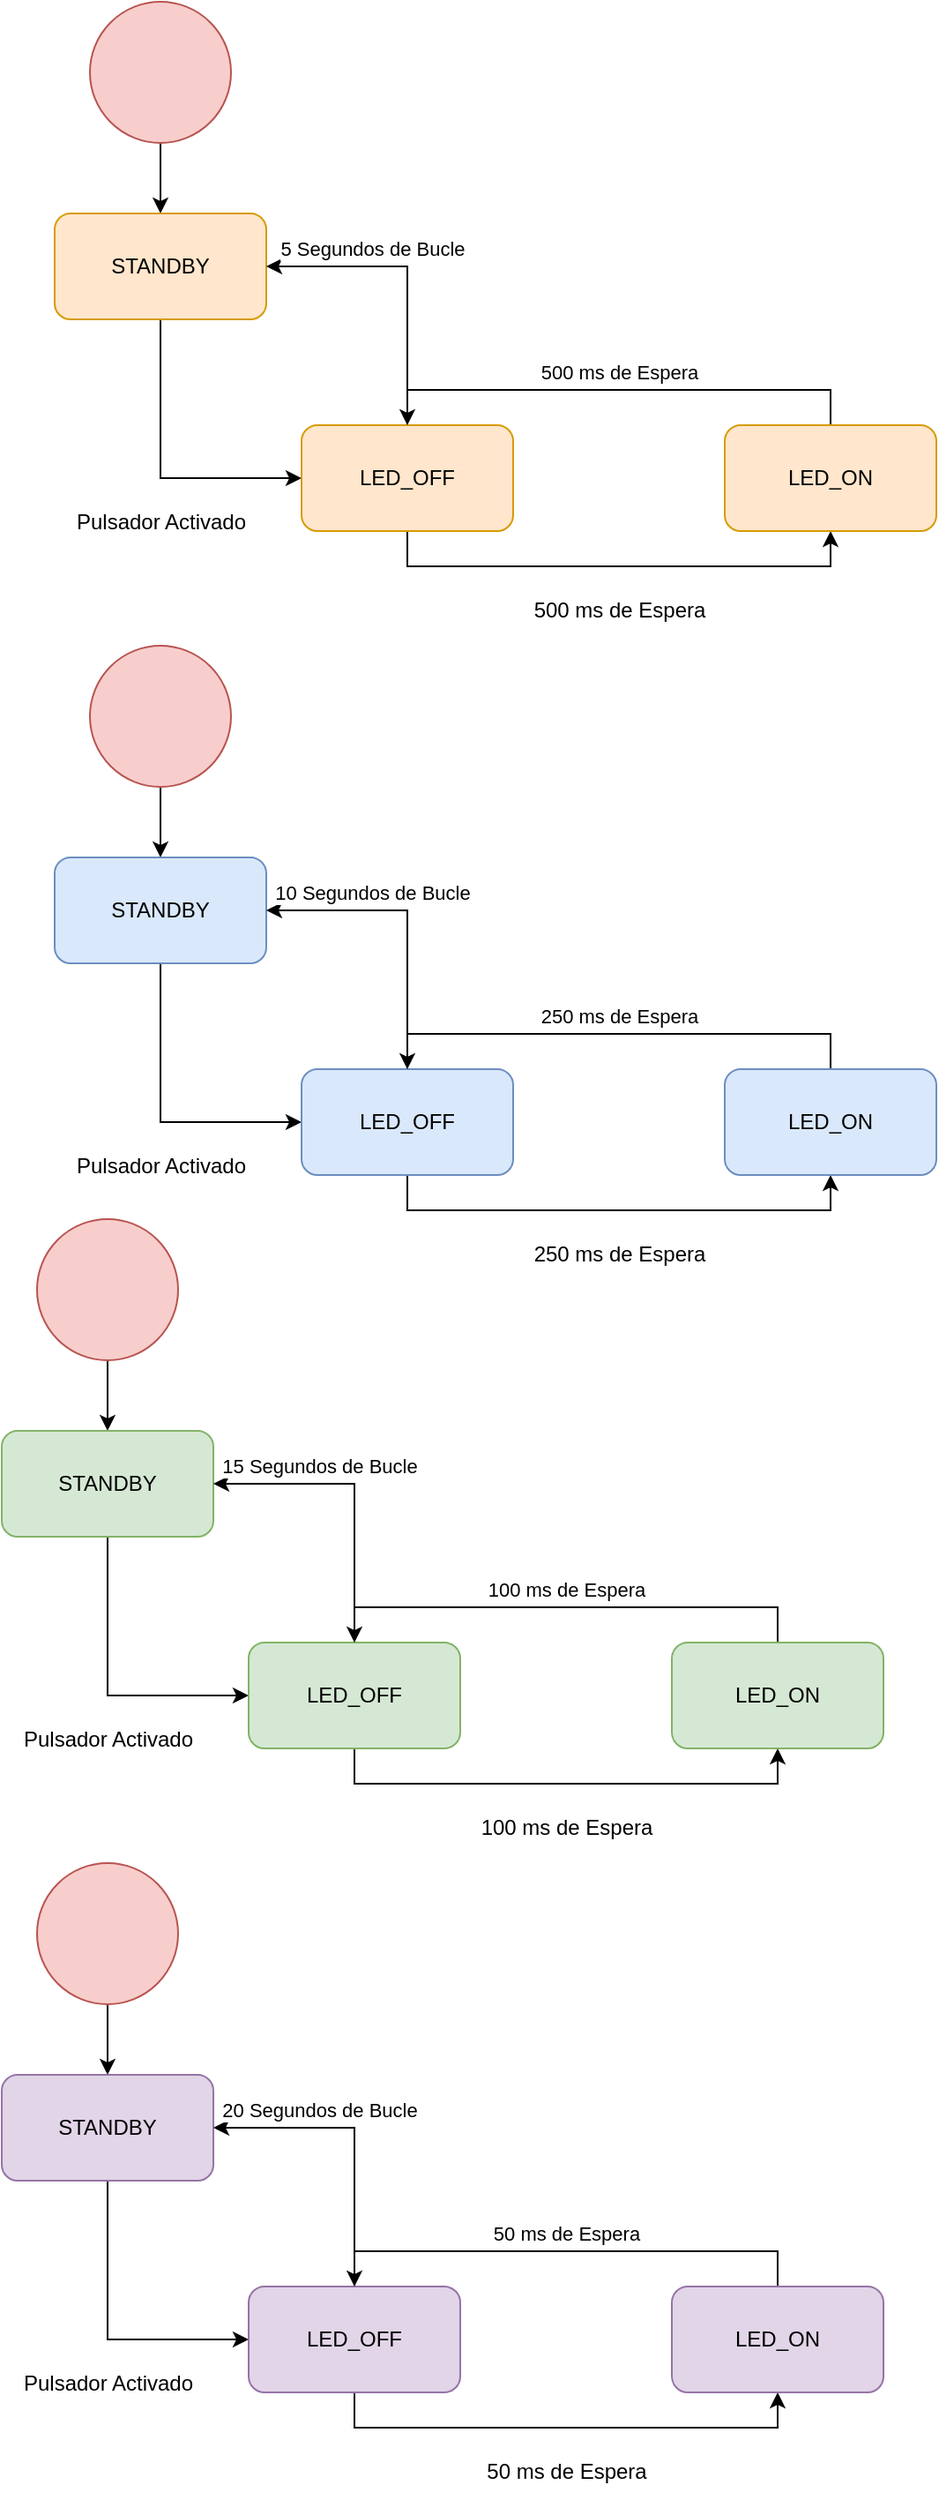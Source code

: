 <mxfile version="20.5.3" type="github">
  <diagram id="_odZcrre6fob6I2P2lyh" name="Página-1">
    <mxGraphModel dx="952" dy="619" grid="1" gridSize="10" guides="1" tooltips="1" connect="1" arrows="1" fold="1" page="1" pageScale="1" pageWidth="827" pageHeight="1169" math="0" shadow="0">
      <root>
        <mxCell id="0" />
        <mxCell id="1" parent="0" />
        <mxCell id="sgT79vJf3ZpTj8SVwPlj-3" style="edgeStyle=orthogonalEdgeStyle;rounded=0;orthogonalLoop=1;jettySize=auto;html=1;exitX=0.5;exitY=1;exitDx=0;exitDy=0;entryX=0.5;entryY=0;entryDx=0;entryDy=0;" edge="1" parent="1" source="sgT79vJf3ZpTj8SVwPlj-1" target="sgT79vJf3ZpTj8SVwPlj-2">
          <mxGeometry relative="1" as="geometry" />
        </mxCell>
        <mxCell id="sgT79vJf3ZpTj8SVwPlj-1" value="" style="ellipse;whiteSpace=wrap;html=1;aspect=fixed;fillColor=#f8cecc;strokeColor=#b85450;" vertex="1" parent="1">
          <mxGeometry x="60" y="40" width="80" height="80" as="geometry" />
        </mxCell>
        <mxCell id="sgT79vJf3ZpTj8SVwPlj-6" style="edgeStyle=orthogonalEdgeStyle;rounded=0;orthogonalLoop=1;jettySize=auto;html=1;exitX=0.5;exitY=1;exitDx=0;exitDy=0;entryX=0;entryY=0.5;entryDx=0;entryDy=0;" edge="1" parent="1" source="sgT79vJf3ZpTj8SVwPlj-2" target="sgT79vJf3ZpTj8SVwPlj-5">
          <mxGeometry relative="1" as="geometry" />
        </mxCell>
        <mxCell id="sgT79vJf3ZpTj8SVwPlj-2" value="STANDBY" style="rounded=1;whiteSpace=wrap;html=1;fillColor=#ffe6cc;strokeColor=#d79b00;" vertex="1" parent="1">
          <mxGeometry x="40" y="160" width="120" height="60" as="geometry" />
        </mxCell>
        <mxCell id="sgT79vJf3ZpTj8SVwPlj-9" style="edgeStyle=orthogonalEdgeStyle;rounded=0;orthogonalLoop=1;jettySize=auto;html=1;exitX=0.5;exitY=1;exitDx=0;exitDy=0;entryX=0.5;entryY=1;entryDx=0;entryDy=0;" edge="1" parent="1" source="sgT79vJf3ZpTj8SVwPlj-5" target="sgT79vJf3ZpTj8SVwPlj-8">
          <mxGeometry relative="1" as="geometry">
            <Array as="points">
              <mxPoint x="240" y="360" />
              <mxPoint x="480" y="360" />
            </Array>
          </mxGeometry>
        </mxCell>
        <mxCell id="sgT79vJf3ZpTj8SVwPlj-13" style="edgeStyle=orthogonalEdgeStyle;rounded=0;orthogonalLoop=1;jettySize=auto;html=1;exitX=0.5;exitY=0;exitDx=0;exitDy=0;entryX=1;entryY=0.5;entryDx=0;entryDy=0;" edge="1" parent="1" source="sgT79vJf3ZpTj8SVwPlj-5" target="sgT79vJf3ZpTj8SVwPlj-2">
          <mxGeometry relative="1" as="geometry" />
        </mxCell>
        <mxCell id="sgT79vJf3ZpTj8SVwPlj-14" value="5 Segundos de Bucle" style="edgeLabel;html=1;align=center;verticalAlign=middle;resizable=0;points=[];" vertex="1" connectable="0" parent="sgT79vJf3ZpTj8SVwPlj-13">
          <mxGeometry x="0.735" y="-1" relative="1" as="geometry">
            <mxPoint x="37" y="-9" as="offset" />
          </mxGeometry>
        </mxCell>
        <mxCell id="sgT79vJf3ZpTj8SVwPlj-5" value="LED_OFF" style="rounded=1;whiteSpace=wrap;html=1;fillColor=#ffe6cc;strokeColor=#d79b00;" vertex="1" parent="1">
          <mxGeometry x="180" y="280" width="120" height="60" as="geometry" />
        </mxCell>
        <mxCell id="sgT79vJf3ZpTj8SVwPlj-7" value="Pulsador Activado" style="text;html=1;align=center;verticalAlign=middle;resizable=0;points=[];autosize=1;strokeColor=none;fillColor=none;" vertex="1" parent="1">
          <mxGeometry x="40" y="320" width="120" height="30" as="geometry" />
        </mxCell>
        <mxCell id="sgT79vJf3ZpTj8SVwPlj-11" style="edgeStyle=orthogonalEdgeStyle;rounded=0;orthogonalLoop=1;jettySize=auto;html=1;exitX=0.5;exitY=0;exitDx=0;exitDy=0;entryX=0.5;entryY=0;entryDx=0;entryDy=0;" edge="1" parent="1" source="sgT79vJf3ZpTj8SVwPlj-8" target="sgT79vJf3ZpTj8SVwPlj-5">
          <mxGeometry relative="1" as="geometry">
            <mxPoint x="410" y="240" as="sourcePoint" />
            <mxPoint x="290" y="240" as="targetPoint" />
          </mxGeometry>
        </mxCell>
        <mxCell id="sgT79vJf3ZpTj8SVwPlj-12" value="500 ms de Espera" style="edgeLabel;html=1;align=center;verticalAlign=middle;resizable=0;points=[];" vertex="1" connectable="0" parent="sgT79vJf3ZpTj8SVwPlj-11">
          <mxGeometry x="0.027" y="4" relative="1" as="geometry">
            <mxPoint x="4" y="-14" as="offset" />
          </mxGeometry>
        </mxCell>
        <mxCell id="sgT79vJf3ZpTj8SVwPlj-8" value="LED_ON" style="rounded=1;whiteSpace=wrap;html=1;fillColor=#ffe6cc;strokeColor=#d79b00;" vertex="1" parent="1">
          <mxGeometry x="420" y="280" width="120" height="60" as="geometry" />
        </mxCell>
        <mxCell id="sgT79vJf3ZpTj8SVwPlj-10" value="500 ms de Espera" style="text;html=1;align=center;verticalAlign=middle;resizable=0;points=[];autosize=1;strokeColor=none;fillColor=none;" vertex="1" parent="1">
          <mxGeometry x="300" y="370" width="120" height="30" as="geometry" />
        </mxCell>
        <mxCell id="sgT79vJf3ZpTj8SVwPlj-15" style="edgeStyle=orthogonalEdgeStyle;rounded=0;orthogonalLoop=1;jettySize=auto;html=1;exitX=0.5;exitY=1;exitDx=0;exitDy=0;entryX=0.5;entryY=0;entryDx=0;entryDy=0;" edge="1" parent="1" source="sgT79vJf3ZpTj8SVwPlj-16" target="sgT79vJf3ZpTj8SVwPlj-18">
          <mxGeometry relative="1" as="geometry" />
        </mxCell>
        <mxCell id="sgT79vJf3ZpTj8SVwPlj-16" value="" style="ellipse;whiteSpace=wrap;html=1;aspect=fixed;fillColor=#f8cecc;strokeColor=#b85450;" vertex="1" parent="1">
          <mxGeometry x="60" y="405" width="80" height="80" as="geometry" />
        </mxCell>
        <mxCell id="sgT79vJf3ZpTj8SVwPlj-17" style="edgeStyle=orthogonalEdgeStyle;rounded=0;orthogonalLoop=1;jettySize=auto;html=1;exitX=0.5;exitY=1;exitDx=0;exitDy=0;entryX=0;entryY=0.5;entryDx=0;entryDy=0;" edge="1" parent="1" source="sgT79vJf3ZpTj8SVwPlj-18" target="sgT79vJf3ZpTj8SVwPlj-22">
          <mxGeometry relative="1" as="geometry" />
        </mxCell>
        <mxCell id="sgT79vJf3ZpTj8SVwPlj-18" value="STANDBY" style="rounded=1;whiteSpace=wrap;html=1;fillColor=#dae8fc;strokeColor=#6c8ebf;" vertex="1" parent="1">
          <mxGeometry x="40" y="525" width="120" height="60" as="geometry" />
        </mxCell>
        <mxCell id="sgT79vJf3ZpTj8SVwPlj-19" style="edgeStyle=orthogonalEdgeStyle;rounded=0;orthogonalLoop=1;jettySize=auto;html=1;exitX=0.5;exitY=1;exitDx=0;exitDy=0;entryX=0.5;entryY=1;entryDx=0;entryDy=0;" edge="1" parent="1" source="sgT79vJf3ZpTj8SVwPlj-22" target="sgT79vJf3ZpTj8SVwPlj-26">
          <mxGeometry relative="1" as="geometry">
            <Array as="points">
              <mxPoint x="240" y="725" />
              <mxPoint x="480" y="725" />
            </Array>
          </mxGeometry>
        </mxCell>
        <mxCell id="sgT79vJf3ZpTj8SVwPlj-20" style="edgeStyle=orthogonalEdgeStyle;rounded=0;orthogonalLoop=1;jettySize=auto;html=1;exitX=0.5;exitY=0;exitDx=0;exitDy=0;entryX=1;entryY=0.5;entryDx=0;entryDy=0;" edge="1" parent="1" source="sgT79vJf3ZpTj8SVwPlj-22" target="sgT79vJf3ZpTj8SVwPlj-18">
          <mxGeometry relative="1" as="geometry" />
        </mxCell>
        <mxCell id="sgT79vJf3ZpTj8SVwPlj-21" value="10 Segundos de Bucle" style="edgeLabel;html=1;align=center;verticalAlign=middle;resizable=0;points=[];" vertex="1" connectable="0" parent="sgT79vJf3ZpTj8SVwPlj-20">
          <mxGeometry x="0.735" y="-1" relative="1" as="geometry">
            <mxPoint x="37" y="-9" as="offset" />
          </mxGeometry>
        </mxCell>
        <mxCell id="sgT79vJf3ZpTj8SVwPlj-22" value="LED_OFF" style="rounded=1;whiteSpace=wrap;html=1;fillColor=#dae8fc;strokeColor=#6c8ebf;" vertex="1" parent="1">
          <mxGeometry x="180" y="645" width="120" height="60" as="geometry" />
        </mxCell>
        <mxCell id="sgT79vJf3ZpTj8SVwPlj-23" value="Pulsador Activado" style="text;html=1;align=center;verticalAlign=middle;resizable=0;points=[];autosize=1;strokeColor=none;fillColor=none;" vertex="1" parent="1">
          <mxGeometry x="40" y="685" width="120" height="30" as="geometry" />
        </mxCell>
        <mxCell id="sgT79vJf3ZpTj8SVwPlj-24" style="edgeStyle=orthogonalEdgeStyle;rounded=0;orthogonalLoop=1;jettySize=auto;html=1;exitX=0.5;exitY=0;exitDx=0;exitDy=0;entryX=0.5;entryY=0;entryDx=0;entryDy=0;" edge="1" parent="1" source="sgT79vJf3ZpTj8SVwPlj-26" target="sgT79vJf3ZpTj8SVwPlj-22">
          <mxGeometry relative="1" as="geometry">
            <mxPoint x="410" y="605" as="sourcePoint" />
            <mxPoint x="290" y="605" as="targetPoint" />
          </mxGeometry>
        </mxCell>
        <mxCell id="sgT79vJf3ZpTj8SVwPlj-25" value="250 ms de Espera" style="edgeLabel;html=1;align=center;verticalAlign=middle;resizable=0;points=[];" vertex="1" connectable="0" parent="sgT79vJf3ZpTj8SVwPlj-24">
          <mxGeometry x="0.027" y="4" relative="1" as="geometry">
            <mxPoint x="4" y="-14" as="offset" />
          </mxGeometry>
        </mxCell>
        <mxCell id="sgT79vJf3ZpTj8SVwPlj-26" value="LED_ON" style="rounded=1;whiteSpace=wrap;html=1;fillColor=#dae8fc;strokeColor=#6c8ebf;" vertex="1" parent="1">
          <mxGeometry x="420" y="645" width="120" height="60" as="geometry" />
        </mxCell>
        <mxCell id="sgT79vJf3ZpTj8SVwPlj-27" value="250 ms de Espera" style="text;html=1;align=center;verticalAlign=middle;resizable=0;points=[];autosize=1;strokeColor=none;fillColor=none;" vertex="1" parent="1">
          <mxGeometry x="300" y="735" width="120" height="30" as="geometry" />
        </mxCell>
        <mxCell id="sgT79vJf3ZpTj8SVwPlj-28" style="edgeStyle=orthogonalEdgeStyle;rounded=0;orthogonalLoop=1;jettySize=auto;html=1;exitX=0.5;exitY=1;exitDx=0;exitDy=0;entryX=0.5;entryY=0;entryDx=0;entryDy=0;" edge="1" parent="1" source="sgT79vJf3ZpTj8SVwPlj-29" target="sgT79vJf3ZpTj8SVwPlj-31">
          <mxGeometry relative="1" as="geometry" />
        </mxCell>
        <mxCell id="sgT79vJf3ZpTj8SVwPlj-29" value="" style="ellipse;whiteSpace=wrap;html=1;aspect=fixed;fillColor=#f8cecc;strokeColor=#b85450;" vertex="1" parent="1">
          <mxGeometry x="30" y="730" width="80" height="80" as="geometry" />
        </mxCell>
        <mxCell id="sgT79vJf3ZpTj8SVwPlj-30" style="edgeStyle=orthogonalEdgeStyle;rounded=0;orthogonalLoop=1;jettySize=auto;html=1;exitX=0.5;exitY=1;exitDx=0;exitDy=0;entryX=0;entryY=0.5;entryDx=0;entryDy=0;" edge="1" parent="1" source="sgT79vJf3ZpTj8SVwPlj-31" target="sgT79vJf3ZpTj8SVwPlj-35">
          <mxGeometry relative="1" as="geometry" />
        </mxCell>
        <mxCell id="sgT79vJf3ZpTj8SVwPlj-31" value="STANDBY" style="rounded=1;whiteSpace=wrap;html=1;fillColor=#d5e8d4;strokeColor=#82b366;" vertex="1" parent="1">
          <mxGeometry x="10" y="850" width="120" height="60" as="geometry" />
        </mxCell>
        <mxCell id="sgT79vJf3ZpTj8SVwPlj-32" style="edgeStyle=orthogonalEdgeStyle;rounded=0;orthogonalLoop=1;jettySize=auto;html=1;exitX=0.5;exitY=1;exitDx=0;exitDy=0;entryX=0.5;entryY=1;entryDx=0;entryDy=0;" edge="1" parent="1" source="sgT79vJf3ZpTj8SVwPlj-35" target="sgT79vJf3ZpTj8SVwPlj-39">
          <mxGeometry relative="1" as="geometry">
            <Array as="points">
              <mxPoint x="210" y="1050" />
              <mxPoint x="450" y="1050" />
            </Array>
          </mxGeometry>
        </mxCell>
        <mxCell id="sgT79vJf3ZpTj8SVwPlj-33" style="edgeStyle=orthogonalEdgeStyle;rounded=0;orthogonalLoop=1;jettySize=auto;html=1;exitX=0.5;exitY=0;exitDx=0;exitDy=0;entryX=1;entryY=0.5;entryDx=0;entryDy=0;" edge="1" parent="1" source="sgT79vJf3ZpTj8SVwPlj-35" target="sgT79vJf3ZpTj8SVwPlj-31">
          <mxGeometry relative="1" as="geometry" />
        </mxCell>
        <mxCell id="sgT79vJf3ZpTj8SVwPlj-34" value="15 Segundos de Bucle" style="edgeLabel;html=1;align=center;verticalAlign=middle;resizable=0;points=[];" vertex="1" connectable="0" parent="sgT79vJf3ZpTj8SVwPlj-33">
          <mxGeometry x="0.735" y="-1" relative="1" as="geometry">
            <mxPoint x="37" y="-9" as="offset" />
          </mxGeometry>
        </mxCell>
        <mxCell id="sgT79vJf3ZpTj8SVwPlj-35" value="LED_OFF" style="rounded=1;whiteSpace=wrap;html=1;fillColor=#d5e8d4;strokeColor=#82b366;" vertex="1" parent="1">
          <mxGeometry x="150" y="970" width="120" height="60" as="geometry" />
        </mxCell>
        <mxCell id="sgT79vJf3ZpTj8SVwPlj-36" value="Pulsador Activado" style="text;html=1;align=center;verticalAlign=middle;resizable=0;points=[];autosize=1;strokeColor=none;fillColor=none;" vertex="1" parent="1">
          <mxGeometry x="10" y="1010" width="120" height="30" as="geometry" />
        </mxCell>
        <mxCell id="sgT79vJf3ZpTj8SVwPlj-37" style="edgeStyle=orthogonalEdgeStyle;rounded=0;orthogonalLoop=1;jettySize=auto;html=1;exitX=0.5;exitY=0;exitDx=0;exitDy=0;entryX=0.5;entryY=0;entryDx=0;entryDy=0;" edge="1" parent="1" source="sgT79vJf3ZpTj8SVwPlj-39" target="sgT79vJf3ZpTj8SVwPlj-35">
          <mxGeometry relative="1" as="geometry">
            <mxPoint x="380" y="930" as="sourcePoint" />
            <mxPoint x="260" y="930" as="targetPoint" />
          </mxGeometry>
        </mxCell>
        <mxCell id="sgT79vJf3ZpTj8SVwPlj-38" value="100 ms de Espera" style="edgeLabel;html=1;align=center;verticalAlign=middle;resizable=0;points=[];" vertex="1" connectable="0" parent="sgT79vJf3ZpTj8SVwPlj-37">
          <mxGeometry x="0.027" y="4" relative="1" as="geometry">
            <mxPoint x="4" y="-14" as="offset" />
          </mxGeometry>
        </mxCell>
        <mxCell id="sgT79vJf3ZpTj8SVwPlj-39" value="LED_ON" style="rounded=1;whiteSpace=wrap;html=1;fillColor=#d5e8d4;strokeColor=#82b366;" vertex="1" parent="1">
          <mxGeometry x="390" y="970" width="120" height="60" as="geometry" />
        </mxCell>
        <mxCell id="sgT79vJf3ZpTj8SVwPlj-40" value="100 ms de Espera" style="text;html=1;align=center;verticalAlign=middle;resizable=0;points=[];autosize=1;strokeColor=none;fillColor=none;" vertex="1" parent="1">
          <mxGeometry x="270" y="1060" width="120" height="30" as="geometry" />
        </mxCell>
        <mxCell id="sgT79vJf3ZpTj8SVwPlj-41" style="edgeStyle=orthogonalEdgeStyle;rounded=0;orthogonalLoop=1;jettySize=auto;html=1;exitX=0.5;exitY=1;exitDx=0;exitDy=0;entryX=0.5;entryY=0;entryDx=0;entryDy=0;" edge="1" parent="1" source="sgT79vJf3ZpTj8SVwPlj-42" target="sgT79vJf3ZpTj8SVwPlj-44">
          <mxGeometry relative="1" as="geometry" />
        </mxCell>
        <mxCell id="sgT79vJf3ZpTj8SVwPlj-42" value="" style="ellipse;whiteSpace=wrap;html=1;aspect=fixed;fillColor=#f8cecc;strokeColor=#b85450;" vertex="1" parent="1">
          <mxGeometry x="30" y="1095" width="80" height="80" as="geometry" />
        </mxCell>
        <mxCell id="sgT79vJf3ZpTj8SVwPlj-43" style="edgeStyle=orthogonalEdgeStyle;rounded=0;orthogonalLoop=1;jettySize=auto;html=1;exitX=0.5;exitY=1;exitDx=0;exitDy=0;entryX=0;entryY=0.5;entryDx=0;entryDy=0;" edge="1" parent="1" source="sgT79vJf3ZpTj8SVwPlj-44" target="sgT79vJf3ZpTj8SVwPlj-48">
          <mxGeometry relative="1" as="geometry" />
        </mxCell>
        <mxCell id="sgT79vJf3ZpTj8SVwPlj-44" value="STANDBY" style="rounded=1;whiteSpace=wrap;html=1;fillColor=#e1d5e7;strokeColor=#9673a6;" vertex="1" parent="1">
          <mxGeometry x="10" y="1215" width="120" height="60" as="geometry" />
        </mxCell>
        <mxCell id="sgT79vJf3ZpTj8SVwPlj-45" style="edgeStyle=orthogonalEdgeStyle;rounded=0;orthogonalLoop=1;jettySize=auto;html=1;exitX=0.5;exitY=1;exitDx=0;exitDy=0;entryX=0.5;entryY=1;entryDx=0;entryDy=0;" edge="1" parent="1" source="sgT79vJf3ZpTj8SVwPlj-48" target="sgT79vJf3ZpTj8SVwPlj-52">
          <mxGeometry relative="1" as="geometry">
            <Array as="points">
              <mxPoint x="210" y="1415" />
              <mxPoint x="450" y="1415" />
            </Array>
          </mxGeometry>
        </mxCell>
        <mxCell id="sgT79vJf3ZpTj8SVwPlj-46" style="edgeStyle=orthogonalEdgeStyle;rounded=0;orthogonalLoop=1;jettySize=auto;html=1;exitX=0.5;exitY=0;exitDx=0;exitDy=0;entryX=1;entryY=0.5;entryDx=0;entryDy=0;" edge="1" parent="1" source="sgT79vJf3ZpTj8SVwPlj-48" target="sgT79vJf3ZpTj8SVwPlj-44">
          <mxGeometry relative="1" as="geometry" />
        </mxCell>
        <mxCell id="sgT79vJf3ZpTj8SVwPlj-47" value="20 Segundos de Bucle" style="edgeLabel;html=1;align=center;verticalAlign=middle;resizable=0;points=[];" vertex="1" connectable="0" parent="sgT79vJf3ZpTj8SVwPlj-46">
          <mxGeometry x="0.735" y="-1" relative="1" as="geometry">
            <mxPoint x="37" y="-9" as="offset" />
          </mxGeometry>
        </mxCell>
        <mxCell id="sgT79vJf3ZpTj8SVwPlj-48" value="LED_OFF" style="rounded=1;whiteSpace=wrap;html=1;fillColor=#e1d5e7;strokeColor=#9673a6;" vertex="1" parent="1">
          <mxGeometry x="150" y="1335" width="120" height="60" as="geometry" />
        </mxCell>
        <mxCell id="sgT79vJf3ZpTj8SVwPlj-49" value="Pulsador Activado" style="text;html=1;align=center;verticalAlign=middle;resizable=0;points=[];autosize=1;strokeColor=none;fillColor=none;" vertex="1" parent="1">
          <mxGeometry x="10" y="1375" width="120" height="30" as="geometry" />
        </mxCell>
        <mxCell id="sgT79vJf3ZpTj8SVwPlj-50" style="edgeStyle=orthogonalEdgeStyle;rounded=0;orthogonalLoop=1;jettySize=auto;html=1;exitX=0.5;exitY=0;exitDx=0;exitDy=0;entryX=0.5;entryY=0;entryDx=0;entryDy=0;" edge="1" parent="1" source="sgT79vJf3ZpTj8SVwPlj-52" target="sgT79vJf3ZpTj8SVwPlj-48">
          <mxGeometry relative="1" as="geometry">
            <mxPoint x="380" y="1295" as="sourcePoint" />
            <mxPoint x="260" y="1295" as="targetPoint" />
          </mxGeometry>
        </mxCell>
        <mxCell id="sgT79vJf3ZpTj8SVwPlj-51" value="50 ms de Espera" style="edgeLabel;html=1;align=center;verticalAlign=middle;resizable=0;points=[];" vertex="1" connectable="0" parent="sgT79vJf3ZpTj8SVwPlj-50">
          <mxGeometry x="0.027" y="4" relative="1" as="geometry">
            <mxPoint x="4" y="-14" as="offset" />
          </mxGeometry>
        </mxCell>
        <mxCell id="sgT79vJf3ZpTj8SVwPlj-52" value="LED_ON" style="rounded=1;whiteSpace=wrap;html=1;fillColor=#e1d5e7;strokeColor=#9673a6;" vertex="1" parent="1">
          <mxGeometry x="390" y="1335" width="120" height="60" as="geometry" />
        </mxCell>
        <mxCell id="sgT79vJf3ZpTj8SVwPlj-53" value="50 ms de Espera" style="text;html=1;align=center;verticalAlign=middle;resizable=0;points=[];autosize=1;strokeColor=none;fillColor=none;" vertex="1" parent="1">
          <mxGeometry x="275" y="1425" width="110" height="30" as="geometry" />
        </mxCell>
      </root>
    </mxGraphModel>
  </diagram>
</mxfile>
